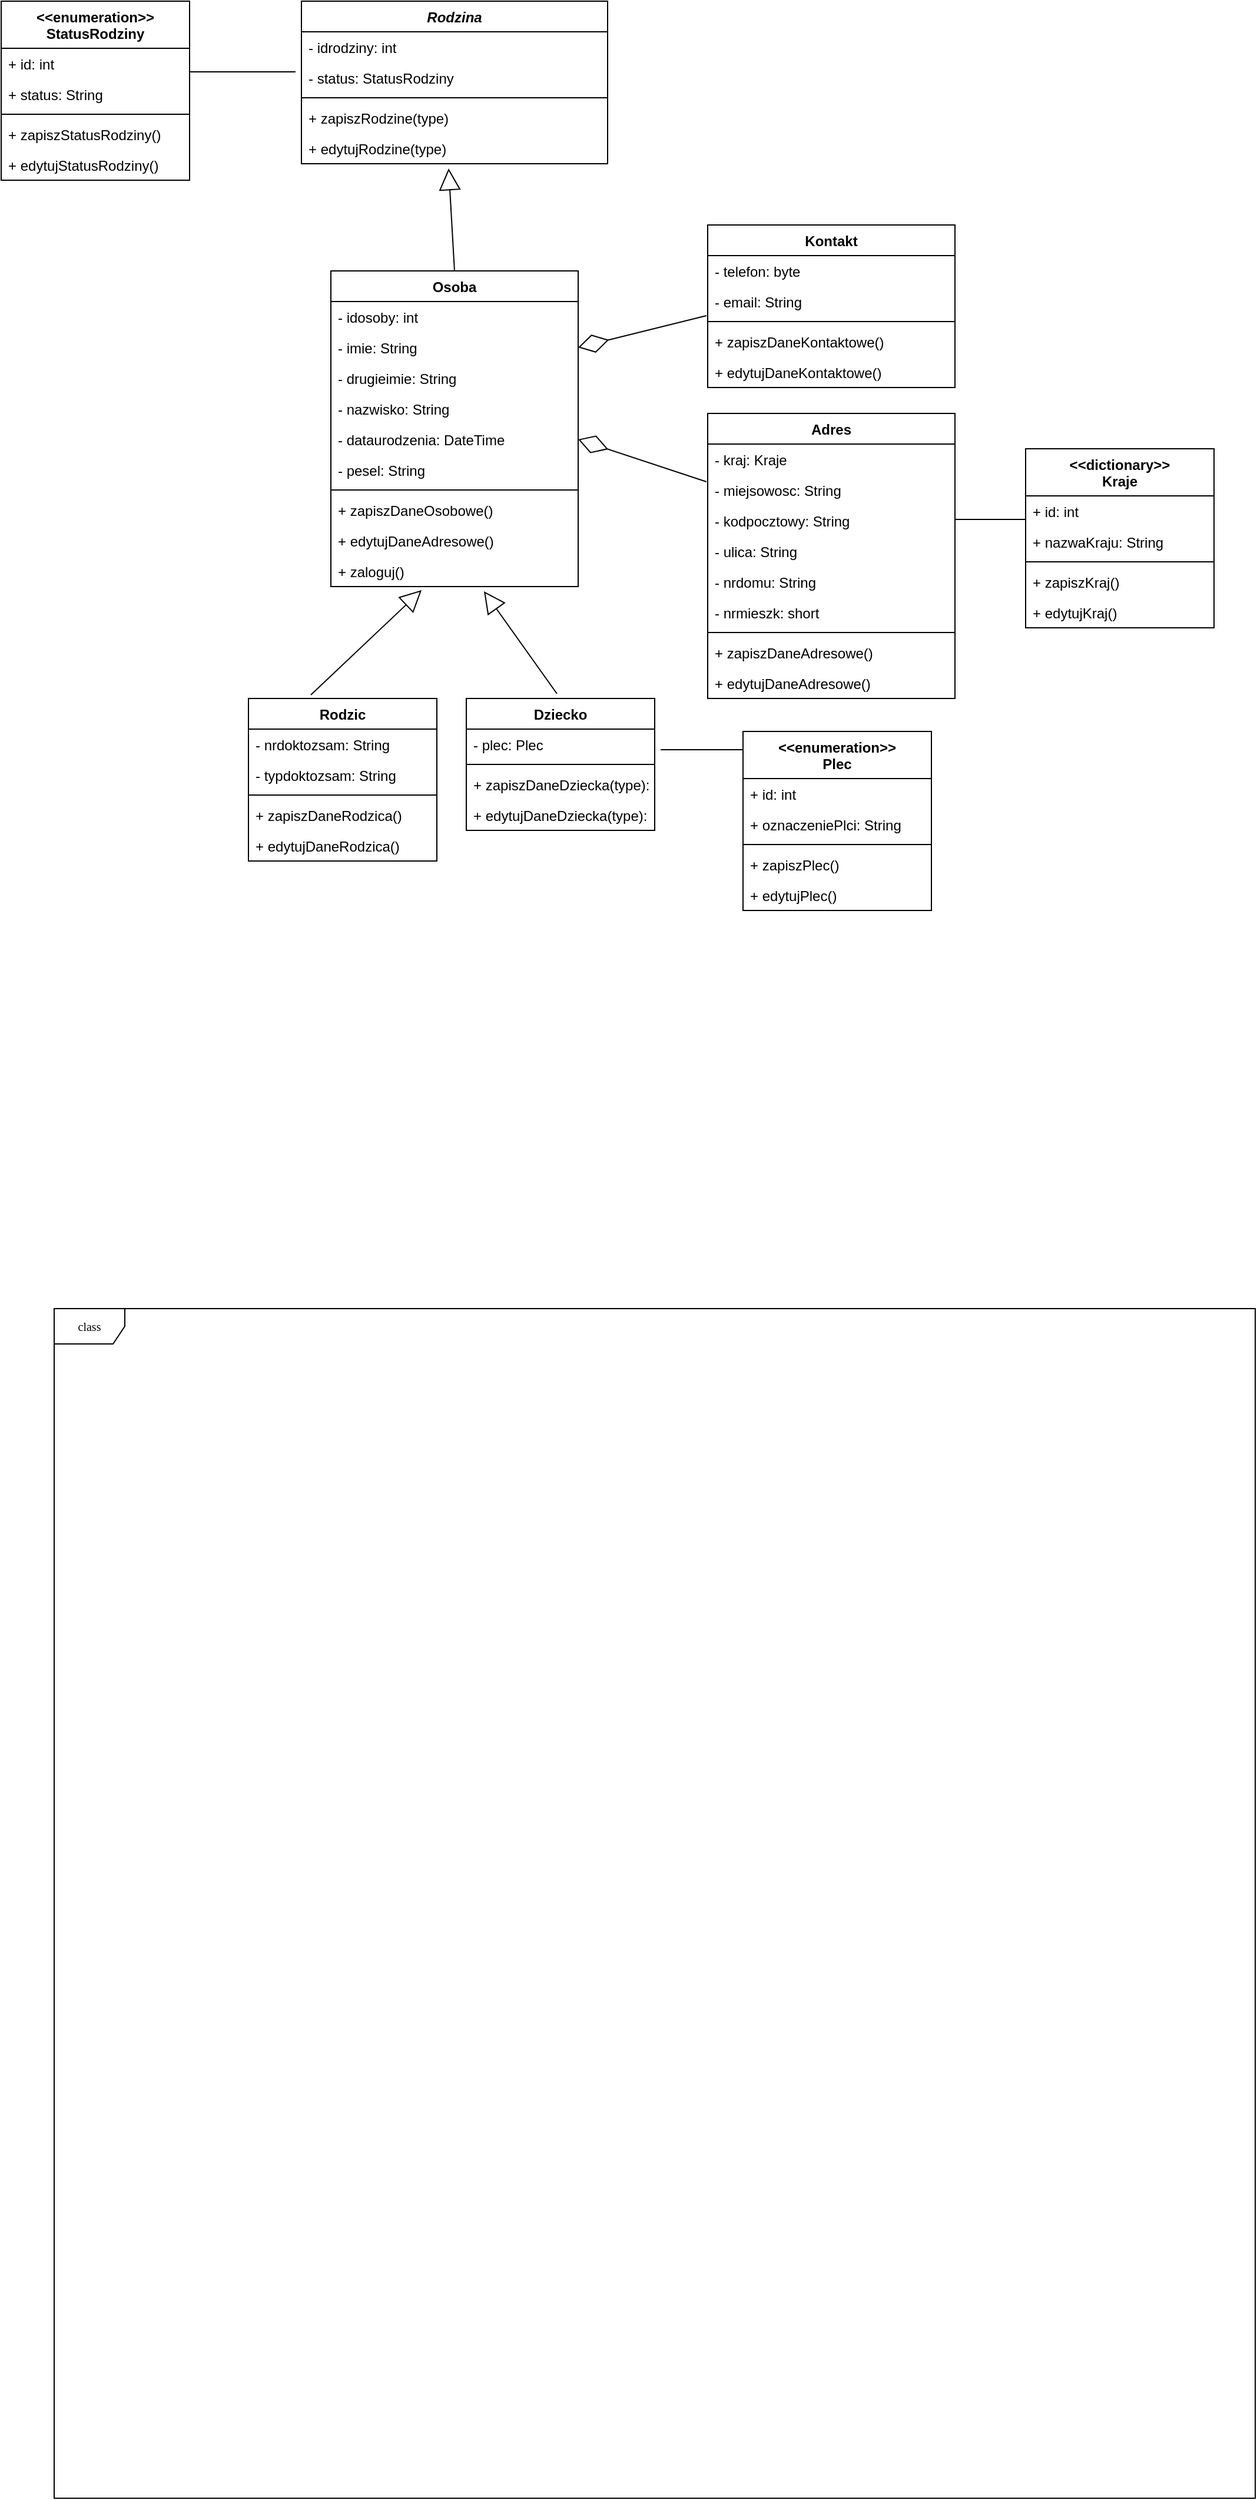 <mxfile version="14.1.9" type="github">
  <diagram name="Page-1" id="c4acf3e9-155e-7222-9cf6-157b1a14988f">
    <mxGraphModel dx="1796" dy="480" grid="1" gridSize="10" guides="1" tooltips="1" connect="1" arrows="1" fold="1" page="1" pageScale="1" pageWidth="850" pageHeight="1100" background="#ffffff" math="0" shadow="0">
      <root>
        <mxCell id="0" />
        <mxCell id="1" parent="0" />
        <mxCell id="USKEhh2JhUIHj3QI9CC3-44" value="Adres" style="swimlane;fontStyle=1;align=center;verticalAlign=top;childLayout=stackLayout;horizontal=1;startSize=26;horizontalStack=0;resizeParent=1;resizeParentMax=0;resizeLast=0;collapsible=1;marginBottom=0;" parent="1" vertex="1">
          <mxGeometry x="470" y="570" width="210" height="242" as="geometry" />
        </mxCell>
        <mxCell id="USKEhh2JhUIHj3QI9CC3-45" value="- kraj: Kraje" style="text;strokeColor=none;fillColor=none;align=left;verticalAlign=top;spacingLeft=4;spacingRight=4;overflow=hidden;rotatable=0;points=[[0,0.5],[1,0.5]];portConstraint=eastwest;" parent="USKEhh2JhUIHj3QI9CC3-44" vertex="1">
          <mxGeometry y="26" width="210" height="26" as="geometry" />
        </mxCell>
        <mxCell id="USKEhh2JhUIHj3QI9CC3-54" value="- miejsowosc: String" style="text;strokeColor=none;fillColor=none;align=left;verticalAlign=top;spacingLeft=4;spacingRight=4;overflow=hidden;rotatable=0;points=[[0,0.5],[1,0.5]];portConstraint=eastwest;" parent="USKEhh2JhUIHj3QI9CC3-44" vertex="1">
          <mxGeometry y="52" width="210" height="26" as="geometry" />
        </mxCell>
        <mxCell id="USKEhh2JhUIHj3QI9CC3-55" value="- kodpocztowy: String" style="text;strokeColor=none;fillColor=none;align=left;verticalAlign=top;spacingLeft=4;spacingRight=4;overflow=hidden;rotatable=0;points=[[0,0.5],[1,0.5]];portConstraint=eastwest;" parent="USKEhh2JhUIHj3QI9CC3-44" vertex="1">
          <mxGeometry y="78" width="210" height="26" as="geometry" />
        </mxCell>
        <mxCell id="USKEhh2JhUIHj3QI9CC3-61" value="- ulica: String" style="text;strokeColor=none;fillColor=none;align=left;verticalAlign=top;spacingLeft=4;spacingRight=4;overflow=hidden;rotatable=0;points=[[0,0.5],[1,0.5]];portConstraint=eastwest;" parent="USKEhh2JhUIHj3QI9CC3-44" vertex="1">
          <mxGeometry y="104" width="210" height="26" as="geometry" />
        </mxCell>
        <mxCell id="USKEhh2JhUIHj3QI9CC3-56" value="- nrdomu: String" style="text;strokeColor=none;fillColor=none;align=left;verticalAlign=top;spacingLeft=4;spacingRight=4;overflow=hidden;rotatable=0;points=[[0,0.5],[1,0.5]];portConstraint=eastwest;" parent="USKEhh2JhUIHj3QI9CC3-44" vertex="1">
          <mxGeometry y="130" width="210" height="26" as="geometry" />
        </mxCell>
        <mxCell id="USKEhh2JhUIHj3QI9CC3-57" value="- nrmieszk: short" style="text;strokeColor=none;fillColor=none;align=left;verticalAlign=top;spacingLeft=4;spacingRight=4;overflow=hidden;rotatable=0;points=[[0,0.5],[1,0.5]];portConstraint=eastwest;" parent="USKEhh2JhUIHj3QI9CC3-44" vertex="1">
          <mxGeometry y="156" width="210" height="26" as="geometry" />
        </mxCell>
        <mxCell id="USKEhh2JhUIHj3QI9CC3-46" value="" style="line;strokeWidth=1;fillColor=none;align=left;verticalAlign=middle;spacingTop=-1;spacingLeft=3;spacingRight=3;rotatable=0;labelPosition=right;points=[];portConstraint=eastwest;" parent="USKEhh2JhUIHj3QI9CC3-44" vertex="1">
          <mxGeometry y="182" width="210" height="8" as="geometry" />
        </mxCell>
        <mxCell id="USKEhh2JhUIHj3QI9CC3-47" value="+ zapiszDaneAdresowe()" style="text;strokeColor=none;fillColor=none;align=left;verticalAlign=top;spacingLeft=4;spacingRight=4;overflow=hidden;rotatable=0;points=[[0,0.5],[1,0.5]];portConstraint=eastwest;" parent="USKEhh2JhUIHj3QI9CC3-44" vertex="1">
          <mxGeometry y="190" width="210" height="26" as="geometry" />
        </mxCell>
        <mxCell id="USKEhh2JhUIHj3QI9CC3-73" value="+ edytujDaneAdresowe()" style="text;strokeColor=none;fillColor=none;align=left;verticalAlign=top;spacingLeft=4;spacingRight=4;overflow=hidden;rotatable=0;points=[[0,0.5],[1,0.5]];portConstraint=eastwest;" parent="USKEhh2JhUIHj3QI9CC3-44" vertex="1">
          <mxGeometry y="216" width="210" height="26" as="geometry" />
        </mxCell>
        <mxCell id="USKEhh2JhUIHj3QI9CC3-62" value="Kontakt" style="swimlane;fontStyle=1;align=center;verticalAlign=top;childLayout=stackLayout;horizontal=1;startSize=26;horizontalStack=0;resizeParent=1;resizeParentMax=0;resizeLast=0;collapsible=1;marginBottom=0;" parent="1" vertex="1">
          <mxGeometry x="470" y="410" width="210" height="138" as="geometry" />
        </mxCell>
        <mxCell id="USKEhh2JhUIHj3QI9CC3-63" value="- telefon: byte" style="text;strokeColor=none;fillColor=none;align=left;verticalAlign=top;spacingLeft=4;spacingRight=4;overflow=hidden;rotatable=0;points=[[0,0.5],[1,0.5]];portConstraint=eastwest;" parent="USKEhh2JhUIHj3QI9CC3-62" vertex="1">
          <mxGeometry y="26" width="210" height="26" as="geometry" />
        </mxCell>
        <mxCell id="USKEhh2JhUIHj3QI9CC3-66" value="- email: String" style="text;strokeColor=none;fillColor=none;align=left;verticalAlign=top;spacingLeft=4;spacingRight=4;overflow=hidden;rotatable=0;points=[[0,0.5],[1,0.5]];portConstraint=eastwest;" parent="USKEhh2JhUIHj3QI9CC3-62" vertex="1">
          <mxGeometry y="52" width="210" height="26" as="geometry" />
        </mxCell>
        <mxCell id="USKEhh2JhUIHj3QI9CC3-64" value="" style="line;strokeWidth=1;fillColor=none;align=left;verticalAlign=middle;spacingTop=-1;spacingLeft=3;spacingRight=3;rotatable=0;labelPosition=right;points=[];portConstraint=eastwest;" parent="USKEhh2JhUIHj3QI9CC3-62" vertex="1">
          <mxGeometry y="78" width="210" height="8" as="geometry" />
        </mxCell>
        <mxCell id="USKEhh2JhUIHj3QI9CC3-65" value="+ zapiszDaneKontaktowe()" style="text;strokeColor=none;fillColor=none;align=left;verticalAlign=top;spacingLeft=4;spacingRight=4;overflow=hidden;rotatable=0;points=[[0,0.5],[1,0.5]];portConstraint=eastwest;" parent="USKEhh2JhUIHj3QI9CC3-62" vertex="1">
          <mxGeometry y="86" width="210" height="26" as="geometry" />
        </mxCell>
        <mxCell id="USKEhh2JhUIHj3QI9CC3-74" value="+ edytujDaneKontaktowe()" style="text;strokeColor=none;fillColor=none;align=left;verticalAlign=top;spacingLeft=4;spacingRight=4;overflow=hidden;rotatable=0;points=[[0,0.5],[1,0.5]];portConstraint=eastwest;" parent="USKEhh2JhUIHj3QI9CC3-62" vertex="1">
          <mxGeometry y="112" width="210" height="26" as="geometry" />
        </mxCell>
        <mxCell id="USKEhh2JhUIHj3QI9CC3-110" value="&lt;&lt;enumeration&gt;&gt; &#xa;Plec&#xa;" style="swimlane;fontStyle=1;align=center;verticalAlign=top;childLayout=stackLayout;horizontal=1;startSize=40;horizontalStack=0;resizeParent=1;resizeParentMax=0;resizeLast=0;collapsible=1;marginBottom=0;" parent="1" vertex="1">
          <mxGeometry x="500" y="840" width="160" height="152" as="geometry" />
        </mxCell>
        <mxCell id="USKEhh2JhUIHj3QI9CC3-111" value="+ id: int" style="text;strokeColor=none;fillColor=none;align=left;verticalAlign=top;spacingLeft=4;spacingRight=4;overflow=hidden;rotatable=0;points=[[0,0.5],[1,0.5]];portConstraint=eastwest;" parent="USKEhh2JhUIHj3QI9CC3-110" vertex="1">
          <mxGeometry y="40" width="160" height="26" as="geometry" />
        </mxCell>
        <mxCell id="USKEhh2JhUIHj3QI9CC3-112" value="+ oznaczeniePlci: String" style="text;strokeColor=none;fillColor=none;align=left;verticalAlign=top;spacingLeft=4;spacingRight=4;overflow=hidden;rotatable=0;points=[[0,0.5],[1,0.5]];portConstraint=eastwest;" parent="USKEhh2JhUIHj3QI9CC3-110" vertex="1">
          <mxGeometry y="66" width="160" height="26" as="geometry" />
        </mxCell>
        <mxCell id="USKEhh2JhUIHj3QI9CC3-113" value="" style="line;strokeWidth=1;fillColor=none;align=left;verticalAlign=middle;spacingTop=-1;spacingLeft=3;spacingRight=3;rotatable=0;labelPosition=right;points=[];portConstraint=eastwest;" parent="USKEhh2JhUIHj3QI9CC3-110" vertex="1">
          <mxGeometry y="92" width="160" height="8" as="geometry" />
        </mxCell>
        <mxCell id="USKEhh2JhUIHj3QI9CC3-114" value="+ zapiszPlec()" style="text;strokeColor=none;fillColor=none;align=left;verticalAlign=top;spacingLeft=4;spacingRight=4;overflow=hidden;rotatable=0;points=[[0,0.5],[1,0.5]];portConstraint=eastwest;" parent="USKEhh2JhUIHj3QI9CC3-110" vertex="1">
          <mxGeometry y="100" width="160" height="26" as="geometry" />
        </mxCell>
        <mxCell id="USKEhh2JhUIHj3QI9CC3-115" value="+ edytujPlec()" style="text;strokeColor=none;fillColor=none;align=left;verticalAlign=top;spacingLeft=4;spacingRight=4;overflow=hidden;rotatable=0;points=[[0,0.5],[1,0.5]];portConstraint=eastwest;" parent="USKEhh2JhUIHj3QI9CC3-110" vertex="1">
          <mxGeometry y="126" width="160" height="26" as="geometry" />
        </mxCell>
        <mxCell id="USKEhh2JhUIHj3QI9CC3-116" value="Osoba" style="swimlane;fontStyle=1;align=center;verticalAlign=top;childLayout=stackLayout;horizontal=1;startSize=26;horizontalStack=0;resizeParent=1;resizeParentMax=0;resizeLast=0;collapsible=1;marginBottom=0;" parent="1" vertex="1">
          <mxGeometry x="150" y="449" width="210" height="268" as="geometry" />
        </mxCell>
        <mxCell id="USKEhh2JhUIHj3QI9CC3-117" value="- idosoby: int&#xa;" style="text;strokeColor=none;fillColor=none;align=left;verticalAlign=top;spacingLeft=4;spacingRight=4;overflow=hidden;rotatable=0;points=[[0,0.5],[1,0.5]];portConstraint=eastwest;" parent="USKEhh2JhUIHj3QI9CC3-116" vertex="1">
          <mxGeometry y="26" width="210" height="26" as="geometry" />
        </mxCell>
        <mxCell id="USKEhh2JhUIHj3QI9CC3-118" value="- imie: String" style="text;strokeColor=none;fillColor=none;align=left;verticalAlign=top;spacingLeft=4;spacingRight=4;overflow=hidden;rotatable=0;points=[[0,0.5],[1,0.5]];portConstraint=eastwest;" parent="USKEhh2JhUIHj3QI9CC3-116" vertex="1">
          <mxGeometry y="52" width="210" height="26" as="geometry" />
        </mxCell>
        <mxCell id="USKEhh2JhUIHj3QI9CC3-119" value="- drugieimie: String" style="text;strokeColor=none;fillColor=none;align=left;verticalAlign=top;spacingLeft=4;spacingRight=4;overflow=hidden;rotatable=0;points=[[0,0.5],[1,0.5]];portConstraint=eastwest;" parent="USKEhh2JhUIHj3QI9CC3-116" vertex="1">
          <mxGeometry y="78" width="210" height="26" as="geometry" />
        </mxCell>
        <mxCell id="USKEhh2JhUIHj3QI9CC3-120" value="- nazwisko: String" style="text;strokeColor=none;fillColor=none;align=left;verticalAlign=top;spacingLeft=4;spacingRight=4;overflow=hidden;rotatable=0;points=[[0,0.5],[1,0.5]];portConstraint=eastwest;" parent="USKEhh2JhUIHj3QI9CC3-116" vertex="1">
          <mxGeometry y="104" width="210" height="26" as="geometry" />
        </mxCell>
        <mxCell id="USKEhh2JhUIHj3QI9CC3-121" value="- dataurodzenia: DateTime" style="text;strokeColor=none;fillColor=none;align=left;verticalAlign=top;spacingLeft=4;spacingRight=4;overflow=hidden;rotatable=0;points=[[0,0.5],[1,0.5]];portConstraint=eastwest;" parent="USKEhh2JhUIHj3QI9CC3-116" vertex="1">
          <mxGeometry y="130" width="210" height="26" as="geometry" />
        </mxCell>
        <mxCell id="USKEhh2JhUIHj3QI9CC3-122" value="- pesel: String" style="text;strokeColor=none;fillColor=none;align=left;verticalAlign=top;spacingLeft=4;spacingRight=4;overflow=hidden;rotatable=0;points=[[0,0.5],[1,0.5]];portConstraint=eastwest;" parent="USKEhh2JhUIHj3QI9CC3-116" vertex="1">
          <mxGeometry y="156" width="210" height="26" as="geometry" />
        </mxCell>
        <mxCell id="USKEhh2JhUIHj3QI9CC3-126" value="" style="line;strokeWidth=1;fillColor=none;align=left;verticalAlign=middle;spacingTop=-1;spacingLeft=3;spacingRight=3;rotatable=0;labelPosition=right;points=[];portConstraint=eastwest;" parent="USKEhh2JhUIHj3QI9CC3-116" vertex="1">
          <mxGeometry y="182" width="210" height="8" as="geometry" />
        </mxCell>
        <mxCell id="USKEhh2JhUIHj3QI9CC3-127" value="+ zapiszDaneOsobowe()" style="text;strokeColor=none;fillColor=none;align=left;verticalAlign=top;spacingLeft=4;spacingRight=4;overflow=hidden;rotatable=0;points=[[0,0.5],[1,0.5]];portConstraint=eastwest;" parent="USKEhh2JhUIHj3QI9CC3-116" vertex="1">
          <mxGeometry y="190" width="210" height="26" as="geometry" />
        </mxCell>
        <mxCell id="USKEhh2JhUIHj3QI9CC3-128" value="+ edytujDaneAdresowe()" style="text;strokeColor=none;fillColor=none;align=left;verticalAlign=top;spacingLeft=4;spacingRight=4;overflow=hidden;rotatable=0;points=[[0,0.5],[1,0.5]];portConstraint=eastwest;" parent="USKEhh2JhUIHj3QI9CC3-116" vertex="1">
          <mxGeometry y="216" width="210" height="26" as="geometry" />
        </mxCell>
        <mxCell id="USKEhh2JhUIHj3QI9CC3-129" value="+ zaloguj()&#xa;" style="text;strokeColor=none;fillColor=none;align=left;verticalAlign=top;spacingLeft=4;spacingRight=4;overflow=hidden;rotatable=0;points=[[0,0.5],[1,0.5]];portConstraint=eastwest;" parent="USKEhh2JhUIHj3QI9CC3-116" vertex="1">
          <mxGeometry y="242" width="210" height="26" as="geometry" />
        </mxCell>
        <mxCell id="17acba5748e5396b-1" value="class" style="shape=umlFrame;whiteSpace=wrap;html=1;rounded=0;shadow=0;comic=0;labelBackgroundColor=none;strokeWidth=1;fontFamily=Verdana;fontSize=10;align=center;" parent="1" vertex="1">
          <mxGeometry x="-85" y="1330" width="1020" height="1010" as="geometry" />
        </mxCell>
        <mxCell id="CAw1qZpy8YnnYkJR81Fb-13" value="" style="endArrow=none;html=1;edgeStyle=orthogonalEdgeStyle;" parent="1" edge="1">
          <mxGeometry relative="1" as="geometry">
            <mxPoint x="430" y="855.5" as="sourcePoint" />
            <mxPoint x="500" y="855.5" as="targetPoint" />
          </mxGeometry>
        </mxCell>
        <mxCell id="CAw1qZpy8YnnYkJR81Fb-16" value="" style="endArrow=block;endSize=16;endFill=0;html=1;entryX=0.367;entryY=1.115;entryDx=0;entryDy=0;entryPerimeter=0;exitX=0.331;exitY=-0.047;exitDx=0;exitDy=0;exitPerimeter=0;" parent="1" target="USKEhh2JhUIHj3QI9CC3-129" edge="1">
          <mxGeometry width="160" relative="1" as="geometry">
            <mxPoint x="132.96" y="808.958" as="sourcePoint" />
            <mxPoint x="290" y="840" as="targetPoint" />
          </mxGeometry>
        </mxCell>
        <mxCell id="CAw1qZpy8YnnYkJR81Fb-17" value="" style="endArrow=block;endSize=16;endFill=0;html=1;exitX=0.45;exitY=-0.058;exitDx=0;exitDy=0;exitPerimeter=0;entryX=0.619;entryY=1.154;entryDx=0;entryDy=0;entryPerimeter=0;" parent="1" target="USKEhh2JhUIHj3QI9CC3-129" edge="1">
          <mxGeometry width="160" relative="1" as="geometry">
            <mxPoint x="342" y="808.012" as="sourcePoint" />
            <mxPoint x="430" y="750" as="targetPoint" />
          </mxGeometry>
        </mxCell>
        <mxCell id="CAw1qZpy8YnnYkJR81Fb-18" value="Rodzina" style="swimlane;fontStyle=3;align=center;verticalAlign=top;childLayout=stackLayout;horizontal=1;startSize=26;horizontalStack=0;resizeParent=1;resizeParentMax=0;resizeLast=0;collapsible=1;marginBottom=0;" parent="1" vertex="1">
          <mxGeometry x="125" y="220" width="260" height="138" as="geometry" />
        </mxCell>
        <mxCell id="CAw1qZpy8YnnYkJR81Fb-19" value="- idrodziny: int" style="text;strokeColor=none;fillColor=none;align=left;verticalAlign=top;spacingLeft=4;spacingRight=4;overflow=hidden;rotatable=0;points=[[0,0.5],[1,0.5]];portConstraint=eastwest;" parent="CAw1qZpy8YnnYkJR81Fb-18" vertex="1">
          <mxGeometry y="26" width="260" height="26" as="geometry" />
        </mxCell>
        <mxCell id="L_I5fhqRlDE5KKg7svmX-13" value="- status: StatusRodziny" style="text;strokeColor=none;fillColor=none;align=left;verticalAlign=top;spacingLeft=4;spacingRight=4;overflow=hidden;rotatable=0;points=[[0,0.5],[1,0.5]];portConstraint=eastwest;" vertex="1" parent="CAw1qZpy8YnnYkJR81Fb-18">
          <mxGeometry y="52" width="260" height="26" as="geometry" />
        </mxCell>
        <mxCell id="CAw1qZpy8YnnYkJR81Fb-20" value="" style="line;strokeWidth=1;fillColor=none;align=left;verticalAlign=middle;spacingTop=-1;spacingLeft=3;spacingRight=3;rotatable=0;labelPosition=right;points=[];portConstraint=eastwest;" parent="CAw1qZpy8YnnYkJR81Fb-18" vertex="1">
          <mxGeometry y="78" width="260" height="8" as="geometry" />
        </mxCell>
        <mxCell id="CAw1qZpy8YnnYkJR81Fb-21" value="+ zapiszRodzine(type)" style="text;strokeColor=none;fillColor=none;align=left;verticalAlign=top;spacingLeft=4;spacingRight=4;overflow=hidden;rotatable=0;points=[[0,0.5],[1,0.5]];portConstraint=eastwest;" parent="CAw1qZpy8YnnYkJR81Fb-18" vertex="1">
          <mxGeometry y="86" width="260" height="26" as="geometry" />
        </mxCell>
        <mxCell id="L_I5fhqRlDE5KKg7svmX-23" value="+ edytujRodzine(type)" style="text;strokeColor=none;fillColor=none;align=left;verticalAlign=top;spacingLeft=4;spacingRight=4;overflow=hidden;rotatable=0;points=[[0,0.5],[1,0.5]];portConstraint=eastwest;" vertex="1" parent="CAw1qZpy8YnnYkJR81Fb-18">
          <mxGeometry y="112" width="260" height="26" as="geometry" />
        </mxCell>
        <mxCell id="L_I5fhqRlDE5KKg7svmX-7" value="" style="endArrow=diamondThin;endFill=0;endSize=24;html=1;exitX=-0.005;exitY=0.962;exitDx=0;exitDy=0;entryX=1;entryY=0.5;entryDx=0;entryDy=0;exitPerimeter=0;" edge="1" parent="1" source="USKEhh2JhUIHj3QI9CC3-66" target="USKEhh2JhUIHj3QI9CC3-118">
          <mxGeometry width="160" relative="1" as="geometry">
            <mxPoint x="-60" y="430" as="sourcePoint" />
            <mxPoint x="380" y="510" as="targetPoint" />
          </mxGeometry>
        </mxCell>
        <mxCell id="L_I5fhqRlDE5KKg7svmX-8" value="" style="endArrow=diamondThin;endFill=0;endSize=24;html=1;exitX=-0.005;exitY=0.231;exitDx=0;exitDy=0;exitPerimeter=0;entryX=1;entryY=0.5;entryDx=0;entryDy=0;" edge="1" parent="1" source="USKEhh2JhUIHj3QI9CC3-54" target="USKEhh2JhUIHj3QI9CC3-121">
          <mxGeometry width="160" relative="1" as="geometry">
            <mxPoint x="150" y="410" as="sourcePoint" />
            <mxPoint x="370" y="600" as="targetPoint" />
          </mxGeometry>
        </mxCell>
        <mxCell id="L_I5fhqRlDE5KKg7svmX-14" value="&lt;&lt;enumeration&gt;&gt; &#xa;StatusRodziny&#xa;" style="swimlane;fontStyle=1;align=center;verticalAlign=top;childLayout=stackLayout;horizontal=1;startSize=40;horizontalStack=0;resizeParent=1;resizeParentMax=0;resizeLast=0;collapsible=1;marginBottom=0;" vertex="1" parent="1">
          <mxGeometry x="-130" y="220" width="160" height="152" as="geometry" />
        </mxCell>
        <mxCell id="L_I5fhqRlDE5KKg7svmX-15" value="+ id: int" style="text;strokeColor=none;fillColor=none;align=left;verticalAlign=top;spacingLeft=4;spacingRight=4;overflow=hidden;rotatable=0;points=[[0,0.5],[1,0.5]];portConstraint=eastwest;" vertex="1" parent="L_I5fhqRlDE5KKg7svmX-14">
          <mxGeometry y="40" width="160" height="26" as="geometry" />
        </mxCell>
        <mxCell id="L_I5fhqRlDE5KKg7svmX-16" value="+ status: String" style="text;strokeColor=none;fillColor=none;align=left;verticalAlign=top;spacingLeft=4;spacingRight=4;overflow=hidden;rotatable=0;points=[[0,0.5],[1,0.5]];portConstraint=eastwest;" vertex="1" parent="L_I5fhqRlDE5KKg7svmX-14">
          <mxGeometry y="66" width="160" height="26" as="geometry" />
        </mxCell>
        <mxCell id="L_I5fhqRlDE5KKg7svmX-17" value="" style="line;strokeWidth=1;fillColor=none;align=left;verticalAlign=middle;spacingTop=-1;spacingLeft=3;spacingRight=3;rotatable=0;labelPosition=right;points=[];portConstraint=eastwest;" vertex="1" parent="L_I5fhqRlDE5KKg7svmX-14">
          <mxGeometry y="92" width="160" height="8" as="geometry" />
        </mxCell>
        <mxCell id="L_I5fhqRlDE5KKg7svmX-18" value="+ zapiszStatusRodziny()" style="text;strokeColor=none;fillColor=none;align=left;verticalAlign=top;spacingLeft=4;spacingRight=4;overflow=hidden;rotatable=0;points=[[0,0.5],[1,0.5]];portConstraint=eastwest;" vertex="1" parent="L_I5fhqRlDE5KKg7svmX-14">
          <mxGeometry y="100" width="160" height="26" as="geometry" />
        </mxCell>
        <mxCell id="L_I5fhqRlDE5KKg7svmX-19" value="+ edytujStatusRodziny()" style="text;strokeColor=none;fillColor=none;align=left;verticalAlign=top;spacingLeft=4;spacingRight=4;overflow=hidden;rotatable=0;points=[[0,0.5],[1,0.5]];portConstraint=eastwest;" vertex="1" parent="L_I5fhqRlDE5KKg7svmX-14">
          <mxGeometry y="126" width="160" height="26" as="geometry" />
        </mxCell>
        <mxCell id="L_I5fhqRlDE5KKg7svmX-24" value="&lt;&lt;dictionary&gt;&gt; &#xa;Kraje&#xa;" style="swimlane;fontStyle=1;align=center;verticalAlign=top;childLayout=stackLayout;horizontal=1;startSize=40;horizontalStack=0;resizeParent=1;resizeParentMax=0;resizeLast=0;collapsible=1;marginBottom=0;" vertex="1" parent="1">
          <mxGeometry x="740" y="600" width="160" height="152" as="geometry" />
        </mxCell>
        <mxCell id="L_I5fhqRlDE5KKg7svmX-25" value="+ id: int" style="text;strokeColor=none;fillColor=none;align=left;verticalAlign=top;spacingLeft=4;spacingRight=4;overflow=hidden;rotatable=0;points=[[0,0.5],[1,0.5]];portConstraint=eastwest;" vertex="1" parent="L_I5fhqRlDE5KKg7svmX-24">
          <mxGeometry y="40" width="160" height="26" as="geometry" />
        </mxCell>
        <mxCell id="L_I5fhqRlDE5KKg7svmX-26" value="+ nazwaKraju: String" style="text;strokeColor=none;fillColor=none;align=left;verticalAlign=top;spacingLeft=4;spacingRight=4;overflow=hidden;rotatable=0;points=[[0,0.5],[1,0.5]];portConstraint=eastwest;" vertex="1" parent="L_I5fhqRlDE5KKg7svmX-24">
          <mxGeometry y="66" width="160" height="26" as="geometry" />
        </mxCell>
        <mxCell id="L_I5fhqRlDE5KKg7svmX-27" value="" style="line;strokeWidth=1;fillColor=none;align=left;verticalAlign=middle;spacingTop=-1;spacingLeft=3;spacingRight=3;rotatable=0;labelPosition=right;points=[];portConstraint=eastwest;" vertex="1" parent="L_I5fhqRlDE5KKg7svmX-24">
          <mxGeometry y="92" width="160" height="8" as="geometry" />
        </mxCell>
        <mxCell id="L_I5fhqRlDE5KKg7svmX-28" value="+ zapiszKraj()" style="text;strokeColor=none;fillColor=none;align=left;verticalAlign=top;spacingLeft=4;spacingRight=4;overflow=hidden;rotatable=0;points=[[0,0.5],[1,0.5]];portConstraint=eastwest;" vertex="1" parent="L_I5fhqRlDE5KKg7svmX-24">
          <mxGeometry y="100" width="160" height="26" as="geometry" />
        </mxCell>
        <mxCell id="L_I5fhqRlDE5KKg7svmX-29" value="+ edytujKraj()" style="text;strokeColor=none;fillColor=none;align=left;verticalAlign=top;spacingLeft=4;spacingRight=4;overflow=hidden;rotatable=0;points=[[0,0.5],[1,0.5]];portConstraint=eastwest;" vertex="1" parent="L_I5fhqRlDE5KKg7svmX-24">
          <mxGeometry y="126" width="160" height="26" as="geometry" />
        </mxCell>
        <mxCell id="L_I5fhqRlDE5KKg7svmX-33" value="" style="endArrow=block;endSize=16;endFill=0;html=1;exitX=0.5;exitY=0;exitDx=0;exitDy=0;" edge="1" parent="1" source="USKEhh2JhUIHj3QI9CC3-116">
          <mxGeometry width="160" relative="1" as="geometry">
            <mxPoint x="200" y="440" as="sourcePoint" />
            <mxPoint x="250" y="362" as="targetPoint" />
          </mxGeometry>
        </mxCell>
        <mxCell id="L_I5fhqRlDE5KKg7svmX-37" value="" style="endArrow=none;html=1;edgeStyle=orthogonalEdgeStyle;" edge="1" parent="1">
          <mxGeometry relative="1" as="geometry">
            <mxPoint x="680" y="660" as="sourcePoint" />
            <mxPoint x="740" y="660" as="targetPoint" />
          </mxGeometry>
        </mxCell>
        <mxCell id="L_I5fhqRlDE5KKg7svmX-43" value="" style="endArrow=none;html=1;edgeStyle=orthogonalEdgeStyle;" edge="1" parent="1">
          <mxGeometry relative="1" as="geometry">
            <mxPoint x="30" y="280" as="sourcePoint" />
            <mxPoint x="120" y="280" as="targetPoint" />
          </mxGeometry>
        </mxCell>
        <mxCell id="L_I5fhqRlDE5KKg7svmX-48" value="Rodzic" style="swimlane;fontStyle=1;align=center;verticalAlign=top;childLayout=stackLayout;horizontal=1;startSize=26;horizontalStack=0;resizeParent=1;resizeParentMax=0;resizeLast=0;collapsible=1;marginBottom=0;" vertex="1" parent="1">
          <mxGeometry x="80" y="812" width="160" height="138" as="geometry" />
        </mxCell>
        <mxCell id="L_I5fhqRlDE5KKg7svmX-49" value="- nrdoktozsam: String" style="text;strokeColor=none;fillColor=none;align=left;verticalAlign=top;spacingLeft=4;spacingRight=4;overflow=hidden;rotatable=0;points=[[0,0.5],[1,0.5]];portConstraint=eastwest;" vertex="1" parent="L_I5fhqRlDE5KKg7svmX-48">
          <mxGeometry y="26" width="160" height="26" as="geometry" />
        </mxCell>
        <mxCell id="L_I5fhqRlDE5KKg7svmX-53" value="- typdoktozsam: String" style="text;strokeColor=none;fillColor=none;align=left;verticalAlign=top;spacingLeft=4;spacingRight=4;overflow=hidden;rotatable=0;points=[[0,0.5],[1,0.5]];portConstraint=eastwest;" vertex="1" parent="L_I5fhqRlDE5KKg7svmX-48">
          <mxGeometry y="52" width="160" height="26" as="geometry" />
        </mxCell>
        <mxCell id="L_I5fhqRlDE5KKg7svmX-50" value="" style="line;strokeWidth=1;fillColor=none;align=left;verticalAlign=middle;spacingTop=-1;spacingLeft=3;spacingRight=3;rotatable=0;labelPosition=right;points=[];portConstraint=eastwest;" vertex="1" parent="L_I5fhqRlDE5KKg7svmX-48">
          <mxGeometry y="78" width="160" height="8" as="geometry" />
        </mxCell>
        <mxCell id="L_I5fhqRlDE5KKg7svmX-51" value="+ zapiszDaneRodzica()" style="text;strokeColor=none;fillColor=none;align=left;verticalAlign=top;spacingLeft=4;spacingRight=4;overflow=hidden;rotatable=0;points=[[0,0.5],[1,0.5]];portConstraint=eastwest;" vertex="1" parent="L_I5fhqRlDE5KKg7svmX-48">
          <mxGeometry y="86" width="160" height="26" as="geometry" />
        </mxCell>
        <mxCell id="L_I5fhqRlDE5KKg7svmX-52" value="+ edytujDaneRodzica()" style="text;strokeColor=none;fillColor=none;align=left;verticalAlign=top;spacingLeft=4;spacingRight=4;overflow=hidden;rotatable=0;points=[[0,0.5],[1,0.5]];portConstraint=eastwest;" vertex="1" parent="L_I5fhqRlDE5KKg7svmX-48">
          <mxGeometry y="112" width="160" height="26" as="geometry" />
        </mxCell>
        <mxCell id="L_I5fhqRlDE5KKg7svmX-63" value="Dziecko" style="swimlane;fontStyle=1;align=center;verticalAlign=top;childLayout=stackLayout;horizontal=1;startSize=26;horizontalStack=0;resizeParent=1;resizeParentMax=0;resizeLast=0;collapsible=1;marginBottom=0;" vertex="1" parent="1">
          <mxGeometry x="265" y="812" width="160" height="112" as="geometry" />
        </mxCell>
        <mxCell id="L_I5fhqRlDE5KKg7svmX-64" value="- plec: Plec" style="text;strokeColor=none;fillColor=none;align=left;verticalAlign=top;spacingLeft=4;spacingRight=4;overflow=hidden;rotatable=0;points=[[0,0.5],[1,0.5]];portConstraint=eastwest;" vertex="1" parent="L_I5fhqRlDE5KKg7svmX-63">
          <mxGeometry y="26" width="160" height="26" as="geometry" />
        </mxCell>
        <mxCell id="L_I5fhqRlDE5KKg7svmX-65" value="" style="line;strokeWidth=1;fillColor=none;align=left;verticalAlign=middle;spacingTop=-1;spacingLeft=3;spacingRight=3;rotatable=0;labelPosition=right;points=[];portConstraint=eastwest;" vertex="1" parent="L_I5fhqRlDE5KKg7svmX-63">
          <mxGeometry y="52" width="160" height="8" as="geometry" />
        </mxCell>
        <mxCell id="L_I5fhqRlDE5KKg7svmX-66" value="+ zapiszDaneDziecka(type): type" style="text;strokeColor=none;fillColor=none;align=left;verticalAlign=top;spacingLeft=4;spacingRight=4;overflow=hidden;rotatable=0;points=[[0,0.5],[1,0.5]];portConstraint=eastwest;" vertex="1" parent="L_I5fhqRlDE5KKg7svmX-63">
          <mxGeometry y="60" width="160" height="26" as="geometry" />
        </mxCell>
        <mxCell id="L_I5fhqRlDE5KKg7svmX-67" value="+ edytujDaneDziecka(type): type" style="text;strokeColor=none;fillColor=none;align=left;verticalAlign=top;spacingLeft=4;spacingRight=4;overflow=hidden;rotatable=0;points=[[0,0.5],[1,0.5]];portConstraint=eastwest;" vertex="1" parent="L_I5fhqRlDE5KKg7svmX-63">
          <mxGeometry y="86" width="160" height="26" as="geometry" />
        </mxCell>
      </root>
    </mxGraphModel>
  </diagram>
</mxfile>

